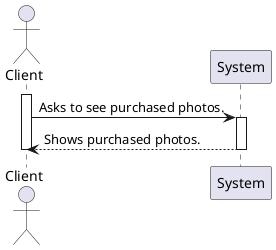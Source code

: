 @startuml ViewPurchasedPhotos

actor Client
participant System

activate Client
Client -> System: Asks to see purchased photos.
activate System
System --> Client: Shows purchased photos.
deactivate System
deactivate Client

@enduml